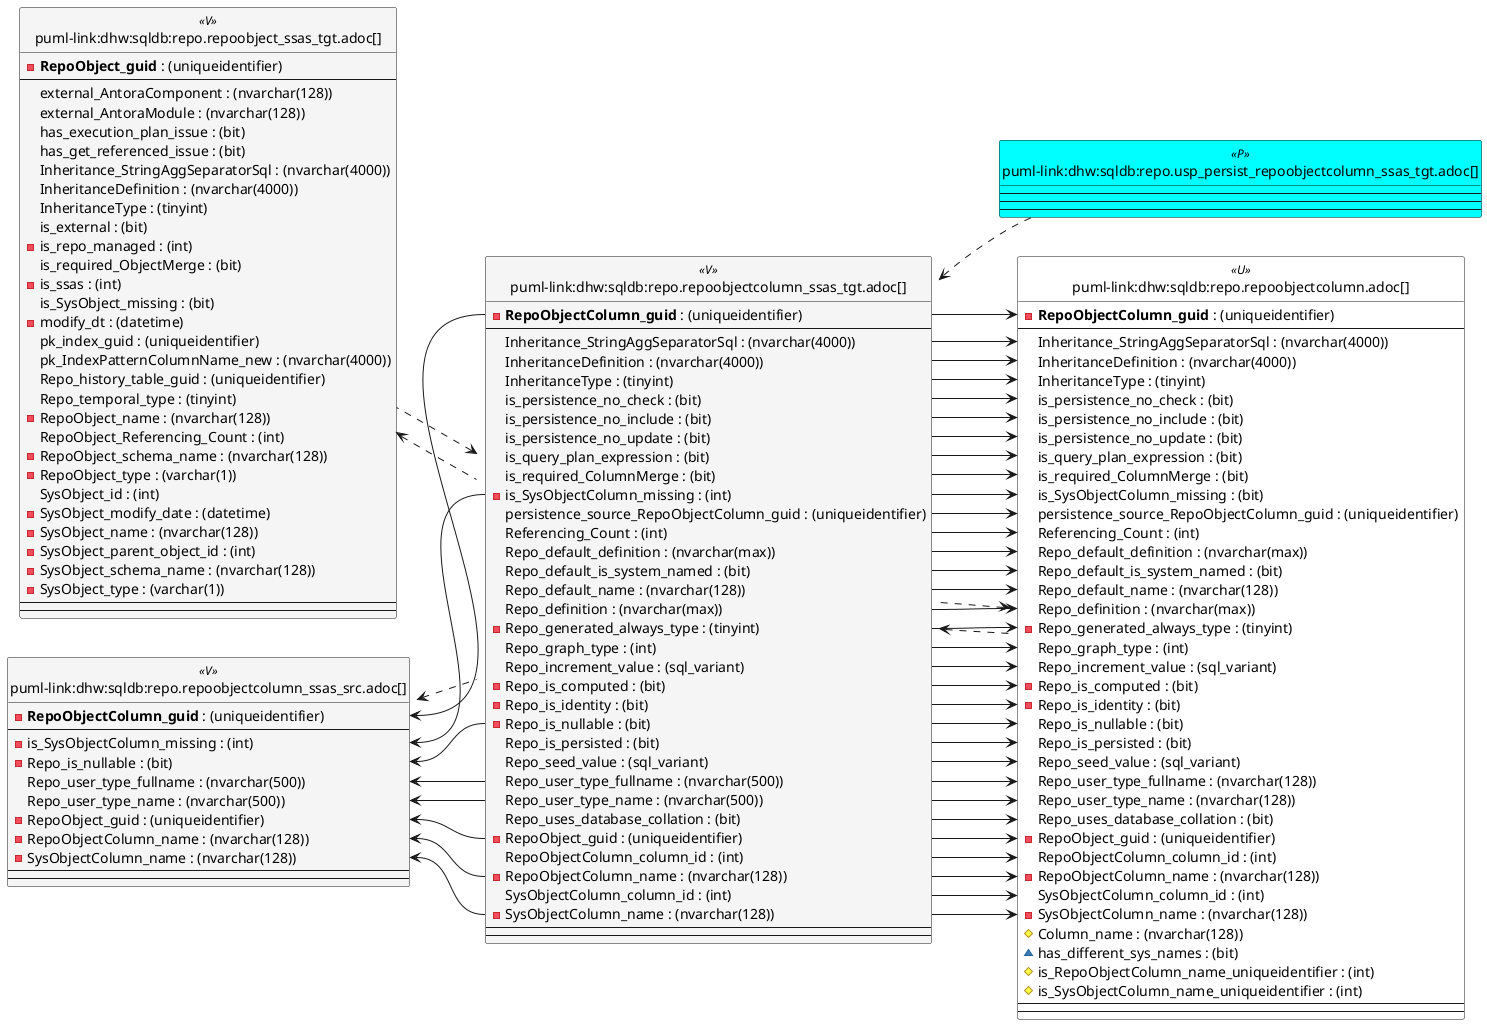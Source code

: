 @startuml
left to right direction
'top to bottom direction
hide circle
'avoide "." issues:
set namespaceSeparator none


skinparam class {
  BackgroundColor White
  BackgroundColor<<FN>> Yellow
  BackgroundColor<<FS>> Yellow
  BackgroundColor<<FT>> LightGray
  BackgroundColor<<IF>> Yellow
  BackgroundColor<<IS>> Yellow
  BackgroundColor<<P>> Aqua
  BackgroundColor<<PC>> Aqua
  BackgroundColor<<SN>> Yellow
  BackgroundColor<<SO>> SlateBlue
  BackgroundColor<<TF>> LightGray
  BackgroundColor<<TR>> Tomato
  BackgroundColor<<U>> White
  BackgroundColor<<V>> WhiteSmoke
  BackgroundColor<<X>> Aqua
  BackgroundColor<<external>> AliceBlue
}


entity "puml-link:dhw:sqldb:repo.repoobject_ssas_tgt.adoc[]" as repo.RepoObject_SSAS_tgt << V >> {
  - **RepoObject_guid** : (uniqueidentifier)
  --
  external_AntoraComponent : (nvarchar(128))
  external_AntoraModule : (nvarchar(128))
  has_execution_plan_issue : (bit)
  has_get_referenced_issue : (bit)
  Inheritance_StringAggSeparatorSql : (nvarchar(4000))
  InheritanceDefinition : (nvarchar(4000))
  InheritanceType : (tinyint)
  is_external : (bit)
  - is_repo_managed : (int)
  is_required_ObjectMerge : (bit)
  - is_ssas : (int)
  is_SysObject_missing : (bit)
  - modify_dt : (datetime)
  pk_index_guid : (uniqueidentifier)
  pk_IndexPatternColumnName_new : (nvarchar(4000))
  Repo_history_table_guid : (uniqueidentifier)
  Repo_temporal_type : (tinyint)
  - RepoObject_name : (nvarchar(128))
  RepoObject_Referencing_Count : (int)
  - RepoObject_schema_name : (nvarchar(128))
  - RepoObject_type : (varchar(1))
  SysObject_id : (int)
  - SysObject_modify_date : (datetime)
  - SysObject_name : (nvarchar(128))
  - SysObject_parent_object_id : (int)
  - SysObject_schema_name : (nvarchar(128))
  - SysObject_type : (varchar(1))
  --
  --
}

entity "puml-link:dhw:sqldb:repo.repoobjectcolumn.adoc[]" as repo.RepoObjectColumn << U >> {
  - **RepoObjectColumn_guid** : (uniqueidentifier)
  --
  Inheritance_StringAggSeparatorSql : (nvarchar(4000))
  InheritanceDefinition : (nvarchar(4000))
  InheritanceType : (tinyint)
  is_persistence_no_check : (bit)
  is_persistence_no_include : (bit)
  is_persistence_no_update : (bit)
  is_query_plan_expression : (bit)
  is_required_ColumnMerge : (bit)
  is_SysObjectColumn_missing : (bit)
  persistence_source_RepoObjectColumn_guid : (uniqueidentifier)
  Referencing_Count : (int)
  Repo_default_definition : (nvarchar(max))
  Repo_default_is_system_named : (bit)
  Repo_default_name : (nvarchar(128))
  Repo_definition : (nvarchar(max))
  - Repo_generated_always_type : (tinyint)
  Repo_graph_type : (int)
  Repo_increment_value : (sql_variant)
  - Repo_is_computed : (bit)
  - Repo_is_identity : (bit)
  Repo_is_nullable : (bit)
  Repo_is_persisted : (bit)
  Repo_seed_value : (sql_variant)
  Repo_user_type_fullname : (nvarchar(128))
  Repo_user_type_name : (nvarchar(128))
  Repo_uses_database_collation : (bit)
  - RepoObject_guid : (uniqueidentifier)
  RepoObjectColumn_column_id : (int)
  - RepoObjectColumn_name : (nvarchar(128))
  SysObjectColumn_column_id : (int)
  - SysObjectColumn_name : (nvarchar(128))
  # Column_name : (nvarchar(128))
  ~ has_different_sys_names : (bit)
  # is_RepoObjectColumn_name_uniqueidentifier : (int)
  # is_SysObjectColumn_name_uniqueidentifier : (int)
  --
  --
}

entity "puml-link:dhw:sqldb:repo.repoobjectcolumn_ssas_src.adoc[]" as repo.RepoObjectColumn_SSAS_src << V >> {
  - **RepoObjectColumn_guid** : (uniqueidentifier)
  --
  - is_SysObjectColumn_missing : (int)
  - Repo_is_nullable : (bit)
  Repo_user_type_fullname : (nvarchar(500))
  Repo_user_type_name : (nvarchar(500))
  - RepoObject_guid : (uniqueidentifier)
  - RepoObjectColumn_name : (nvarchar(128))
  - SysObjectColumn_name : (nvarchar(128))
  --
  --
}

entity "puml-link:dhw:sqldb:repo.repoobjectcolumn_ssas_tgt.adoc[]" as repo.RepoObjectColumn_SSAS_tgt << V >> {
  - **RepoObjectColumn_guid** : (uniqueidentifier)
  --
  Inheritance_StringAggSeparatorSql : (nvarchar(4000))
  InheritanceDefinition : (nvarchar(4000))
  InheritanceType : (tinyint)
  is_persistence_no_check : (bit)
  is_persistence_no_include : (bit)
  is_persistence_no_update : (bit)
  is_query_plan_expression : (bit)
  is_required_ColumnMerge : (bit)
  - is_SysObjectColumn_missing : (int)
  persistence_source_RepoObjectColumn_guid : (uniqueidentifier)
  Referencing_Count : (int)
  Repo_default_definition : (nvarchar(max))
  Repo_default_is_system_named : (bit)
  Repo_default_name : (nvarchar(128))
  Repo_definition : (nvarchar(max))
  - Repo_generated_always_type : (tinyint)
  Repo_graph_type : (int)
  Repo_increment_value : (sql_variant)
  - Repo_is_computed : (bit)
  - Repo_is_identity : (bit)
  - Repo_is_nullable : (bit)
  Repo_is_persisted : (bit)
  Repo_seed_value : (sql_variant)
  Repo_user_type_fullname : (nvarchar(500))
  Repo_user_type_name : (nvarchar(500))
  Repo_uses_database_collation : (bit)
  - RepoObject_guid : (uniqueidentifier)
  RepoObjectColumn_column_id : (int)
  - RepoObjectColumn_name : (nvarchar(128))
  SysObjectColumn_column_id : (int)
  - SysObjectColumn_name : (nvarchar(128))
  --
  --
}

entity "puml-link:dhw:sqldb:repo.usp_persist_repoobjectcolumn_ssas_tgt.adoc[]" as repo.usp_PERSIST_RepoObjectColumn_SSAS_tgt << P >> {
  --
  --
  --
}

repo.RepoObject_SSAS_tgt <.. repo.RepoObjectColumn_SSAS_tgt
repo.RepoObjectColumn <.. repo.RepoObjectColumn_SSAS_tgt
repo.RepoObjectColumn_SSAS_src <.. repo.RepoObjectColumn_SSAS_tgt
repo.RepoObjectColumn_SSAS_tgt <.. repo.RepoObject_SSAS_tgt
repo.RepoObjectColumn_SSAS_tgt <.. repo.usp_PERSIST_RepoObjectColumn_SSAS_tgt
repo.RepoObjectColumn_SSAS_tgt <.. repo.RepoObjectColumn
"repo.RepoObjectColumn::Inheritance_StringAggSeparatorSql" <-- "repo.RepoObjectColumn_SSAS_tgt::Inheritance_StringAggSeparatorSql"
"repo.RepoObjectColumn::InheritanceDefinition" <-- "repo.RepoObjectColumn_SSAS_tgt::InheritanceDefinition"
"repo.RepoObjectColumn::InheritanceType" <-- "repo.RepoObjectColumn_SSAS_tgt::InheritanceType"
"repo.RepoObjectColumn::is_persistence_no_check" <-- "repo.RepoObjectColumn_SSAS_tgt::is_persistence_no_check"
"repo.RepoObjectColumn::is_persistence_no_include" <-- "repo.RepoObjectColumn_SSAS_tgt::is_persistence_no_include"
"repo.RepoObjectColumn::is_persistence_no_update" <-- "repo.RepoObjectColumn_SSAS_tgt::is_persistence_no_update"
"repo.RepoObjectColumn::is_query_plan_expression" <-- "repo.RepoObjectColumn_SSAS_tgt::is_query_plan_expression"
"repo.RepoObjectColumn::is_required_ColumnMerge" <-- "repo.RepoObjectColumn_SSAS_tgt::is_required_ColumnMerge"
"repo.RepoObjectColumn::is_SysObjectColumn_missing" <-- "repo.RepoObjectColumn_SSAS_tgt::is_SysObjectColumn_missing"
"repo.RepoObjectColumn::persistence_source_RepoObjectColumn_guid" <-- "repo.RepoObjectColumn_SSAS_tgt::persistence_source_RepoObjectColumn_guid"
"repo.RepoObjectColumn::Referencing_Count" <-- "repo.RepoObjectColumn_SSAS_tgt::Referencing_Count"
"repo.RepoObjectColumn::Repo_default_definition" <-- "repo.RepoObjectColumn_SSAS_tgt::Repo_default_definition"
"repo.RepoObjectColumn::Repo_default_is_system_named" <-- "repo.RepoObjectColumn_SSAS_tgt::Repo_default_is_system_named"
"repo.RepoObjectColumn::Repo_default_name" <-- "repo.RepoObjectColumn_SSAS_tgt::Repo_default_name"
"repo.RepoObjectColumn::Repo_definition" <-- "repo.RepoObjectColumn_SSAS_tgt::Repo_definition"
"repo.RepoObjectColumn::Repo_generated_always_type" <-- "repo.RepoObjectColumn_SSAS_tgt::Repo_generated_always_type"
"repo.RepoObjectColumn::Repo_graph_type" <-- "repo.RepoObjectColumn_SSAS_tgt::Repo_graph_type"
"repo.RepoObjectColumn::Repo_increment_value" <-- "repo.RepoObjectColumn_SSAS_tgt::Repo_increment_value"
"repo.RepoObjectColumn::Repo_is_computed" <-- "repo.RepoObjectColumn_SSAS_tgt::Repo_is_computed"
"repo.RepoObjectColumn::Repo_is_identity" <-- "repo.RepoObjectColumn_SSAS_tgt::Repo_is_identity"
"repo.RepoObjectColumn::Repo_is_nullable" <-- "repo.RepoObjectColumn_SSAS_tgt::Repo_is_nullable"
"repo.RepoObjectColumn::Repo_is_persisted" <-- "repo.RepoObjectColumn_SSAS_tgt::Repo_is_persisted"
"repo.RepoObjectColumn::Repo_seed_value" <-- "repo.RepoObjectColumn_SSAS_tgt::Repo_seed_value"
"repo.RepoObjectColumn::Repo_user_type_fullname" <-- "repo.RepoObjectColumn_SSAS_tgt::Repo_user_type_fullname"
"repo.RepoObjectColumn::Repo_user_type_name" <-- "repo.RepoObjectColumn_SSAS_tgt::Repo_user_type_name"
"repo.RepoObjectColumn::Repo_uses_database_collation" <-- "repo.RepoObjectColumn_SSAS_tgt::Repo_uses_database_collation"
"repo.RepoObjectColumn::RepoObject_guid" <-- "repo.RepoObjectColumn_SSAS_tgt::RepoObject_guid"
"repo.RepoObjectColumn::RepoObjectColumn_column_id" <-- "repo.RepoObjectColumn_SSAS_tgt::RepoObjectColumn_column_id"
"repo.RepoObjectColumn::RepoObjectColumn_guid" <-- "repo.RepoObjectColumn_SSAS_tgt::RepoObjectColumn_guid"
"repo.RepoObjectColumn::RepoObjectColumn_name" <-- "repo.RepoObjectColumn_SSAS_tgt::RepoObjectColumn_name"
"repo.RepoObjectColumn::SysObjectColumn_column_id" <-- "repo.RepoObjectColumn_SSAS_tgt::SysObjectColumn_column_id"
"repo.RepoObjectColumn::SysObjectColumn_name" <-- "repo.RepoObjectColumn_SSAS_tgt::SysObjectColumn_name"
"repo.RepoObjectColumn_SSAS_src::is_SysObjectColumn_missing" <-- "repo.RepoObjectColumn_SSAS_tgt::is_SysObjectColumn_missing"
"repo.RepoObjectColumn_SSAS_src::Repo_is_nullable" <-- "repo.RepoObjectColumn_SSAS_tgt::Repo_is_nullable"
"repo.RepoObjectColumn_SSAS_src::Repo_user_type_fullname" <-- "repo.RepoObjectColumn_SSAS_tgt::Repo_user_type_fullname"
"repo.RepoObjectColumn_SSAS_src::Repo_user_type_name" <-- "repo.RepoObjectColumn_SSAS_tgt::Repo_user_type_name"
"repo.RepoObjectColumn_SSAS_src::RepoObject_guid" <-- "repo.RepoObjectColumn_SSAS_tgt::RepoObject_guid"
"repo.RepoObjectColumn_SSAS_src::RepoObjectColumn_guid" <-- "repo.RepoObjectColumn_SSAS_tgt::RepoObjectColumn_guid"
"repo.RepoObjectColumn_SSAS_src::RepoObjectColumn_name" <-- "repo.RepoObjectColumn_SSAS_tgt::RepoObjectColumn_name"
"repo.RepoObjectColumn_SSAS_src::SysObjectColumn_name" <-- "repo.RepoObjectColumn_SSAS_tgt::SysObjectColumn_name"
@enduml

